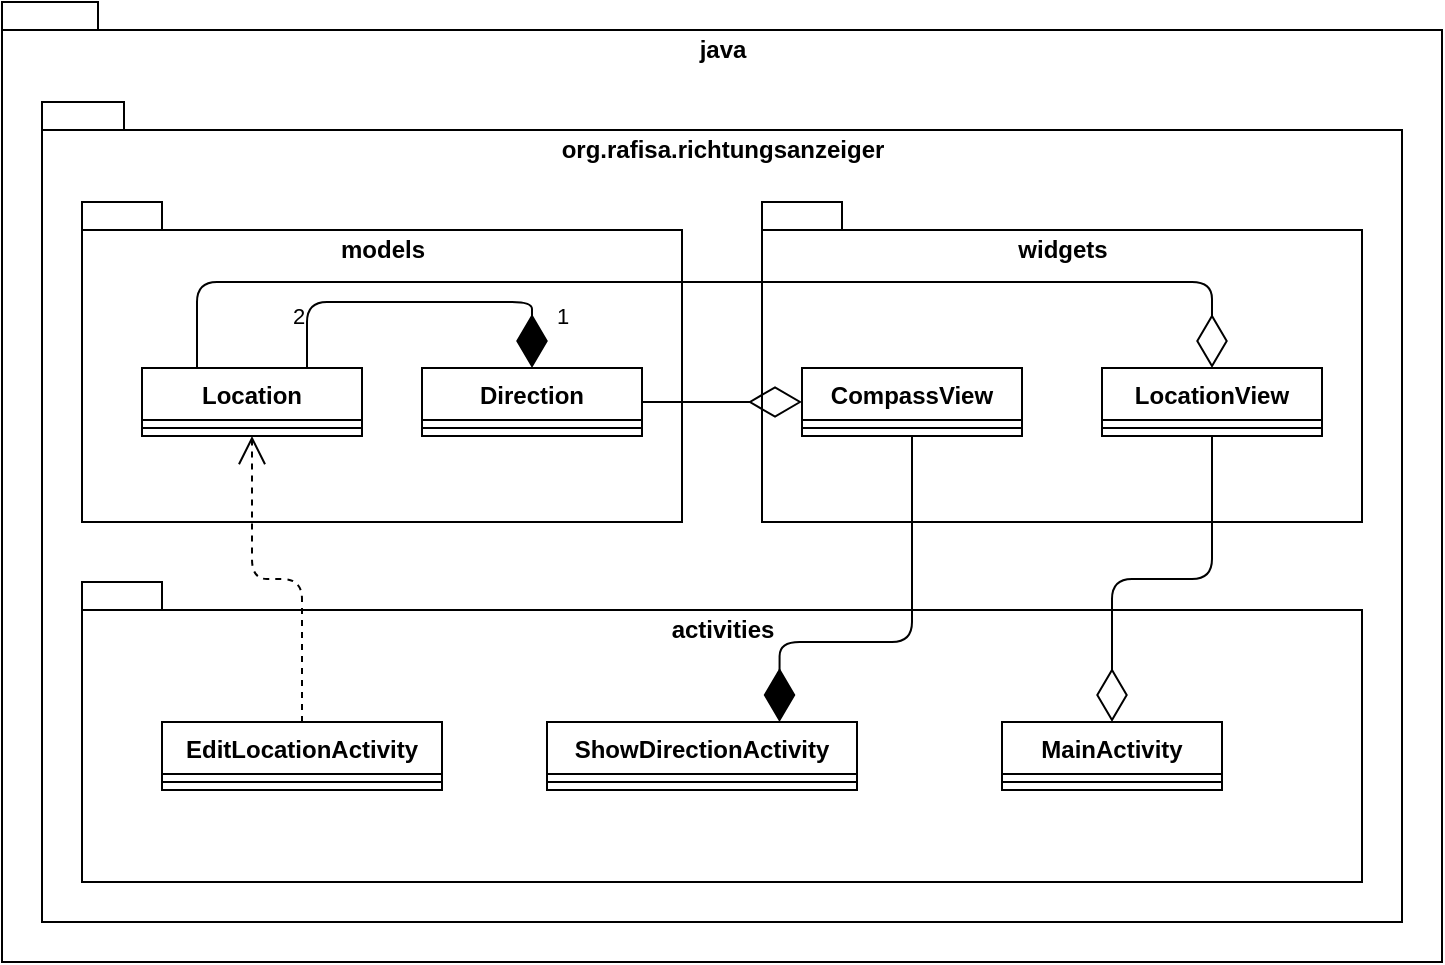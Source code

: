 <mxfile version="14.4.3" type="device"><diagram name="Page-1" id="b5b7bab2-c9e2-2cf4-8b2a-24fd1a2a6d21"><mxGraphModel dx="649" dy="461" grid="1" gridSize="10" guides="1" tooltips="1" connect="1" arrows="1" fold="1" page="1" pageScale="1" pageWidth="827" pageHeight="1169" background="#ffffff" math="0" shadow="0"><root><mxCell id="0"/><mxCell id="1" parent="0"/><mxCell id="uvHM2lUdSekpfs7l9TKD-1" value="&lt;div&gt;java&lt;/div&gt;" style="shape=folder;fontStyle=1;spacingTop=10;tabWidth=40;tabHeight=14;tabPosition=left;html=1;verticalAlign=top;" vertex="1" parent="1"><mxGeometry x="40" y="40" width="720" height="480" as="geometry"/></mxCell><mxCell id="uvHM2lUdSekpfs7l9TKD-2" value="org.rafisa.richtungsanzeiger" style="shape=folder;fontStyle=1;spacingTop=10;tabWidth=40;tabHeight=14;tabPosition=left;html=1;verticalAlign=top;" vertex="1" parent="1"><mxGeometry x="60" y="90" width="680" height="410" as="geometry"/></mxCell><mxCell id="uvHM2lUdSekpfs7l9TKD-3" value="models" style="shape=folder;fontStyle=1;spacingTop=10;tabWidth=40;tabHeight=14;tabPosition=left;html=1;verticalAlign=top;" vertex="1" parent="1"><mxGeometry x="80" y="140" width="300" height="160" as="geometry"/></mxCell><mxCell id="uvHM2lUdSekpfs7l9TKD-4" value="widgets" style="shape=folder;fontStyle=1;spacingTop=10;tabWidth=40;tabHeight=14;tabPosition=left;html=1;verticalAlign=top;" vertex="1" parent="1"><mxGeometry x="420" y="140" width="300" height="160" as="geometry"/></mxCell><mxCell id="uvHM2lUdSekpfs7l9TKD-5" value="activities" style="shape=folder;fontStyle=1;spacingTop=10;tabWidth=40;tabHeight=14;tabPosition=left;html=1;verticalAlign=top;" vertex="1" parent="1"><mxGeometry x="80" y="330" width="640" height="150" as="geometry"/></mxCell><mxCell id="uvHM2lUdSekpfs7l9TKD-6" value="Location" style="swimlane;fontStyle=1;align=center;verticalAlign=top;childLayout=stackLayout;horizontal=1;startSize=26;horizontalStack=0;resizeParent=1;resizeParentMax=0;resizeLast=0;collapsible=1;marginBottom=0;" vertex="1" parent="1"><mxGeometry x="110" y="223" width="110" height="34" as="geometry"><mxRectangle x="130" y="500" width="100" height="26" as="alternateBounds"/></mxGeometry></mxCell><mxCell id="uvHM2lUdSekpfs7l9TKD-8" value="" style="line;strokeWidth=1;fillColor=none;align=left;verticalAlign=middle;spacingTop=-1;spacingLeft=3;spacingRight=3;rotatable=0;labelPosition=right;points=[];portConstraint=eastwest;" vertex="1" parent="uvHM2lUdSekpfs7l9TKD-6"><mxGeometry y="26" width="110" height="8" as="geometry"/></mxCell><mxCell id="uvHM2lUdSekpfs7l9TKD-26" style="edgeStyle=orthogonalEdgeStyle;rounded=1;orthogonalLoop=1;jettySize=auto;html=1;exitX=0.5;exitY=0;exitDx=0;exitDy=0;entryX=0.75;entryY=0;entryDx=0;entryDy=0;startArrow=diamondThin;startFill=1;endArrow=none;endFill=0;endSize=6;targetPerimeterSpacing=0;startSize=24;" edge="1" parent="1" source="uvHM2lUdSekpfs7l9TKD-10" target="uvHM2lUdSekpfs7l9TKD-6"><mxGeometry relative="1" as="geometry"><Array as="points"><mxPoint x="305" y="190"/><mxPoint x="192" y="190"/></Array></mxGeometry></mxCell><mxCell id="uvHM2lUdSekpfs7l9TKD-28" value="1" style="edgeLabel;html=1;align=center;verticalAlign=middle;resizable=0;points=[];" vertex="1" connectable="0" parent="uvHM2lUdSekpfs7l9TKD-26"><mxGeometry x="-0.547" y="1" relative="1" as="geometry"><mxPoint x="22.36" y="6" as="offset"/></mxGeometry></mxCell><mxCell id="uvHM2lUdSekpfs7l9TKD-29" value="&lt;div&gt;2&lt;/div&gt;" style="edgeLabel;html=1;align=center;verticalAlign=middle;resizable=0;points=[];" vertex="1" connectable="0" parent="uvHM2lUdSekpfs7l9TKD-26"><mxGeometry x="-0.547" y="1" relative="1" as="geometry"><mxPoint x="-110.14" y="6" as="offset"/></mxGeometry></mxCell><mxCell id="uvHM2lUdSekpfs7l9TKD-10" value="Direction" style="swimlane;fontStyle=1;align=center;verticalAlign=top;childLayout=stackLayout;horizontal=1;startSize=26;horizontalStack=0;resizeParent=1;resizeParentMax=0;resizeLast=0;collapsible=1;marginBottom=0;" vertex="1" parent="1"><mxGeometry x="250" y="223" width="110" height="34" as="geometry"><mxRectangle x="130" y="500" width="100" height="26" as="alternateBounds"/></mxGeometry></mxCell><mxCell id="uvHM2lUdSekpfs7l9TKD-11" value="" style="line;strokeWidth=1;fillColor=none;align=left;verticalAlign=middle;spacingTop=-1;spacingLeft=3;spacingRight=3;rotatable=0;labelPosition=right;points=[];portConstraint=eastwest;" vertex="1" parent="uvHM2lUdSekpfs7l9TKD-10"><mxGeometry y="26" width="110" height="8" as="geometry"/></mxCell><mxCell id="uvHM2lUdSekpfs7l9TKD-25" style="endArrow=diamondThin;endFill=0;endSize=24;html=1;fontFamily=Helvetica;fontSize=11;fontColor=#000000;align=center;startFill=0;strokeColor=#000000;edgeStyle=orthogonalEdgeStyle;" edge="1" parent="1" source="uvHM2lUdSekpfs7l9TKD-10" target="uvHM2lUdSekpfs7l9TKD-12"><mxGeometry relative="1" as="geometry"/></mxCell><mxCell id="uvHM2lUdSekpfs7l9TKD-12" value="CompassView" style="swimlane;fontStyle=1;align=center;verticalAlign=top;childLayout=stackLayout;horizontal=1;startSize=26;horizontalStack=0;resizeParent=1;resizeParentMax=0;resizeLast=0;collapsible=1;marginBottom=0;" vertex="1" parent="1"><mxGeometry x="440" y="223" width="110" height="34" as="geometry"><mxRectangle x="130" y="500" width="100" height="26" as="alternateBounds"/></mxGeometry></mxCell><mxCell id="uvHM2lUdSekpfs7l9TKD-13" value="" style="line;strokeWidth=1;fillColor=none;align=left;verticalAlign=middle;spacingTop=-1;spacingLeft=3;spacingRight=3;rotatable=0;labelPosition=right;points=[];portConstraint=eastwest;" vertex="1" parent="uvHM2lUdSekpfs7l9TKD-12"><mxGeometry y="26" width="110" height="8" as="geometry"/></mxCell><mxCell id="uvHM2lUdSekpfs7l9TKD-27" style="edgeStyle=orthogonalEdgeStyle;rounded=1;orthogonalLoop=1;jettySize=auto;html=1;exitX=0.5;exitY=0;exitDx=0;exitDy=0;entryX=0.25;entryY=0;entryDx=0;entryDy=0;startArrow=diamondThin;startFill=0;endArrow=none;endFill=0;endSize=6;startSize=24;" edge="1" parent="1" source="uvHM2lUdSekpfs7l9TKD-14" target="uvHM2lUdSekpfs7l9TKD-6"><mxGeometry relative="1" as="geometry"><Array as="points"><mxPoint x="645" y="180"/><mxPoint x="138" y="180"/></Array></mxGeometry></mxCell><mxCell id="uvHM2lUdSekpfs7l9TKD-14" value="LocationView" style="swimlane;fontStyle=1;align=center;verticalAlign=top;childLayout=stackLayout;horizontal=1;startSize=26;horizontalStack=0;resizeParent=1;resizeParentMax=0;resizeLast=0;collapsible=1;marginBottom=0;" vertex="1" parent="1"><mxGeometry x="590" y="223" width="110" height="34" as="geometry"><mxRectangle x="130" y="500" width="100" height="26" as="alternateBounds"/></mxGeometry></mxCell><mxCell id="uvHM2lUdSekpfs7l9TKD-15" value="" style="line;strokeWidth=1;fillColor=none;align=left;verticalAlign=middle;spacingTop=-1;spacingLeft=3;spacingRight=3;rotatable=0;labelPosition=right;points=[];portConstraint=eastwest;" vertex="1" parent="uvHM2lUdSekpfs7l9TKD-14"><mxGeometry y="26" width="110" height="8" as="geometry"/></mxCell><mxCell id="uvHM2lUdSekpfs7l9TKD-22" style="endArrow=diamondThin;endFill=0;endSize=24;html=1;fontFamily=Helvetica;fontSize=11;fontColor=#000000;align=center;strokeColor=#000000;edgeStyle=orthogonalEdgeStyle;" edge="1" parent="1" source="uvHM2lUdSekpfs7l9TKD-14" target="uvHM2lUdSekpfs7l9TKD-16"><mxGeometry relative="1" as="geometry"/></mxCell><mxCell id="uvHM2lUdSekpfs7l9TKD-16" value="MainActivity" style="swimlane;fontStyle=1;align=center;verticalAlign=top;childLayout=stackLayout;horizontal=1;startSize=26;horizontalStack=0;resizeParent=1;resizeParentMax=0;resizeLast=0;collapsible=1;marginBottom=0;" vertex="1" parent="1"><mxGeometry x="540" y="400" width="110" height="34" as="geometry"><mxRectangle x="130" y="500" width="100" height="26" as="alternateBounds"/></mxGeometry></mxCell><mxCell id="uvHM2lUdSekpfs7l9TKD-17" value="" style="line;strokeWidth=1;fillColor=none;align=left;verticalAlign=middle;spacingTop=-1;spacingLeft=3;spacingRight=3;rotatable=0;labelPosition=right;points=[];portConstraint=eastwest;" vertex="1" parent="uvHM2lUdSekpfs7l9TKD-16"><mxGeometry y="26" width="110" height="8" as="geometry"/></mxCell><mxCell id="uvHM2lUdSekpfs7l9TKD-23" style="endArrow=diamondThin;endFill=1;endSize=24;html=1;fontFamily=Helvetica;fontSize=11;fontColor=#000000;align=center;strokeColor=#000000;edgeStyle=orthogonalEdgeStyle;entryX=0.75;entryY=0;entryDx=0;entryDy=0;" edge="1" parent="1" source="uvHM2lUdSekpfs7l9TKD-12" target="uvHM2lUdSekpfs7l9TKD-18"><mxGeometry relative="1" as="geometry"><Array as="points"><mxPoint x="495" y="360"/><mxPoint x="429" y="360"/></Array></mxGeometry></mxCell><mxCell id="uvHM2lUdSekpfs7l9TKD-18" value="ShowDirectionActivity" style="swimlane;fontStyle=1;align=center;verticalAlign=top;childLayout=stackLayout;horizontal=1;startSize=26;horizontalStack=0;resizeParent=1;resizeParentMax=0;resizeLast=0;collapsible=1;marginBottom=0;" vertex="1" parent="1"><mxGeometry x="312.5" y="400" width="155" height="34" as="geometry"><mxRectangle x="130" y="500" width="100" height="26" as="alternateBounds"/></mxGeometry></mxCell><mxCell id="uvHM2lUdSekpfs7l9TKD-19" value="" style="line;strokeWidth=1;fillColor=none;align=left;verticalAlign=middle;spacingTop=-1;spacingLeft=3;spacingRight=3;rotatable=0;labelPosition=right;points=[];portConstraint=eastwest;" vertex="1" parent="uvHM2lUdSekpfs7l9TKD-18"><mxGeometry y="26" width="155" height="8" as="geometry"/></mxCell><mxCell id="uvHM2lUdSekpfs7l9TKD-24" style="endArrow=open;endSize=12;dashed=1;html=1;fontFamily=Helvetica;fontSize=11;fontColor=#000000;align=center;strokeColor=#000000;edgeStyle=orthogonalEdgeStyle;" edge="1" parent="1" source="uvHM2lUdSekpfs7l9TKD-20" target="uvHM2lUdSekpfs7l9TKD-6"><mxGeometry relative="1" as="geometry"/></mxCell><mxCell id="uvHM2lUdSekpfs7l9TKD-20" value="EditLocationActivity" style="swimlane;fontStyle=1;align=center;verticalAlign=top;childLayout=stackLayout;horizontal=1;startSize=26;horizontalStack=0;resizeParent=1;resizeParentMax=0;resizeLast=0;collapsible=1;marginBottom=0;" vertex="1" parent="1"><mxGeometry x="120" y="400" width="140" height="34" as="geometry"><mxRectangle x="130" y="500" width="100" height="26" as="alternateBounds"/></mxGeometry></mxCell><mxCell id="uvHM2lUdSekpfs7l9TKD-21" value="" style="line;strokeWidth=1;fillColor=none;align=left;verticalAlign=middle;spacingTop=-1;spacingLeft=3;spacingRight=3;rotatable=0;labelPosition=right;points=[];portConstraint=eastwest;" vertex="1" parent="uvHM2lUdSekpfs7l9TKD-20"><mxGeometry y="26" width="140" height="8" as="geometry"/></mxCell></root></mxGraphModel></diagram></mxfile>
